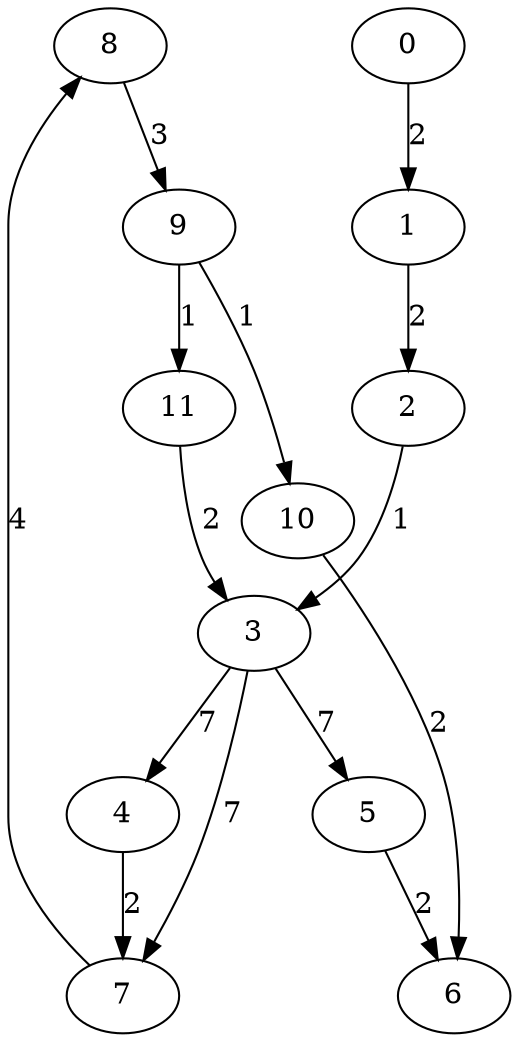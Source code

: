digraph G {
	graph [bb="0,0,232,492"];
	node [label="\N"];
	8	 [height=0.5,
		pos="53,474",
		width=0.75];
	9	 [height=0.5,
		pos="86,387",
		width=0.75];
	8 -> 9	 [label=3,
		lp="75.5,430.5",
		pos="e,79.494,404.76 59.52,456.21 64.175,444.22 70.528,427.85 75.845,414.16"];
	11	 [height=0.5,
		pos="86,300",
		width=0.75];
	9 -> 11	 [label=1,
		lp="89.5,343.5",
		pos="e,86,318.18 86,368.8 86,357.16 86,341.55 86,328.24"];
	10	 [height=0.5,
		pos="142,246",
		width=0.75];
	9 -> 10	 [label=1,
		lp="117.5,343.5",
		pos="e,138.29,263.97 95.734,369.98 103.62,356.48 114.6,336.48 122,318 127.67,303.83 132.39,287.47 135.83,274.03"];
	3	 [height=0.5,
		pos="118,192",
		width=0.75];
	11 -> 3	 [label=2,
		lp="102.5,246",
		pos="e,108,208.89 87.589,281.97 89.312,267.34 92.704,245.84 99,228 100.19,224.64 101.67,221.21 103.27,217.88"];
	5	 [height=0.5,
		pos="170,105",
		width=0.75];
	3 -> 5	 [label=7,
		lp="150.5,148.5",
		pos="e,160.26,121.92 127.78,175.01 135.41,162.55 146.13,145.01 154.87,130.74"];
	4	 [height=0.5,
		pos="55,105",
		width=0.75];
	3 -> 4	 [label=7,
		lp="94.5,148.5",
		pos="e,66.482,121.49 106.44,175.41 96.943,162.59 83.327,144.22 72.49,129.6"];
	7	 [height=0.5,
		pos="55,18",
		width=0.75];
	3 -> 7	 [label=7,
		lp="106.5,105",
		pos="e,64.834,34.984 114.87,174.05 110.72,153.15 102.55,116.73 91,87 85.258,72.215 77.098,56.517 69.998,43.934"];
	2	 [height=0.5,
		pos="196,300",
		width=0.75];
	2 -> 3	 [label=1,
		lp="191.5,246",
		pos="e,139.75,202.74 193.52,282 190.57,266.59 184.38,243.92 172,228 165.74,219.95 157.08,213.19 148.52,207.82"];
	6	 [height=0.5,
		pos="205,18",
		width=0.75];
	5 -> 6	 [label=2,
		lp="192.5,61.5",
		pos="e,198.22,35.469 176.91,87.207 181.88,75.138 188.68,58.638 194.34,44.891"];
	4 -> 7	 [label=2,
		lp="58.5,61.5",
		pos="e,55,36.175 55,86.799 55,75.163 55,59.548 55,46.237"];
	7 -> 8	 [label=4,
		lp="3.5,246",
		pos="e,37.385,459.01 39.092,32.592 22.848,48.071 0,74.998 0,104 0,388 0,388 0,388 0,412.29 15.773,435.37 30.11,451.34"];
	1	 [height=0.5,
		pos="196,387",
		width=0.75];
	1 -> 2	 [label=2,
		lp="199.5,343.5",
		pos="e,196,318.18 196,368.8 196,357.16 196,341.55 196,328.24"];
	10 -> 6	 [label=2,
		lp="203.5,148.5",
		pos="e,207.75,36.234 153.37,229.44 168.85,207.17 195.82,164.34 206,123 212.28,97.503 211.1,67.412 208.91,46.175"];
	0	 [height=0.5,
		pos="196,474",
		width=0.75];
	0 -> 1	 [label=2,
		lp="199.5,430.5",
		pos="e,196,405.18 196,455.8 196,444.16 196,428.55 196,415.24"];
}
